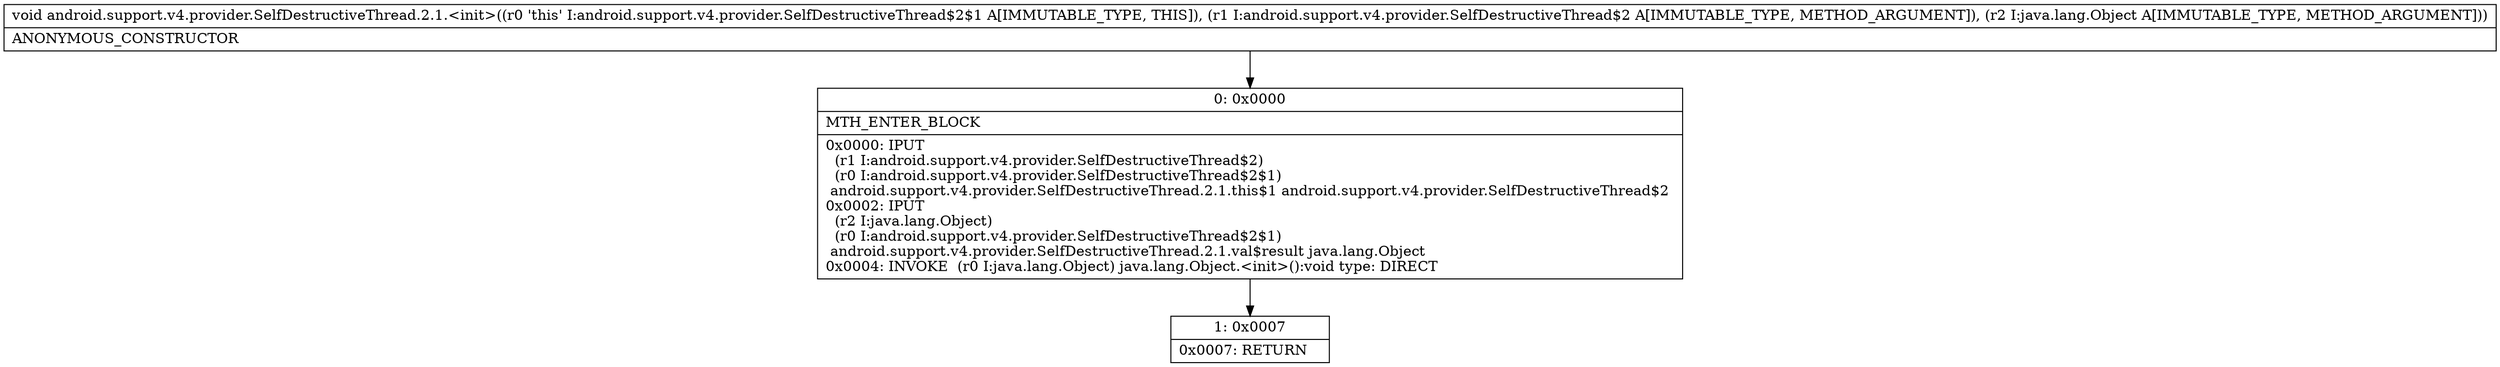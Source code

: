 digraph "CFG forandroid.support.v4.provider.SelfDestructiveThread.2.1.\<init\>(Landroid\/support\/v4\/provider\/SelfDestructiveThread$2;Ljava\/lang\/Object;)V" {
Node_0 [shape=record,label="{0\:\ 0x0000|MTH_ENTER_BLOCK\l|0x0000: IPUT  \l  (r1 I:android.support.v4.provider.SelfDestructiveThread$2)\l  (r0 I:android.support.v4.provider.SelfDestructiveThread$2$1)\l android.support.v4.provider.SelfDestructiveThread.2.1.this$1 android.support.v4.provider.SelfDestructiveThread$2 \l0x0002: IPUT  \l  (r2 I:java.lang.Object)\l  (r0 I:android.support.v4.provider.SelfDestructiveThread$2$1)\l android.support.v4.provider.SelfDestructiveThread.2.1.val$result java.lang.Object \l0x0004: INVOKE  (r0 I:java.lang.Object) java.lang.Object.\<init\>():void type: DIRECT \l}"];
Node_1 [shape=record,label="{1\:\ 0x0007|0x0007: RETURN   \l}"];
MethodNode[shape=record,label="{void android.support.v4.provider.SelfDestructiveThread.2.1.\<init\>((r0 'this' I:android.support.v4.provider.SelfDestructiveThread$2$1 A[IMMUTABLE_TYPE, THIS]), (r1 I:android.support.v4.provider.SelfDestructiveThread$2 A[IMMUTABLE_TYPE, METHOD_ARGUMENT]), (r2 I:java.lang.Object A[IMMUTABLE_TYPE, METHOD_ARGUMENT]))  | ANONYMOUS_CONSTRUCTOR\l}"];
MethodNode -> Node_0;
Node_0 -> Node_1;
}

